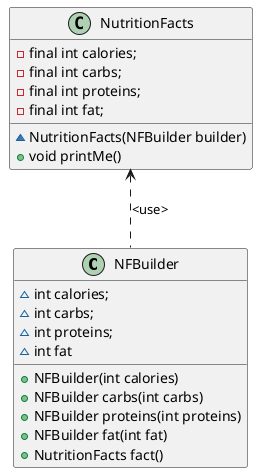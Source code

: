 @startuml
'https://plantuml.com/class-diagram

class NFBuilder {
~ int calories;
~ int carbs;
~ int proteins;
~ int fat

+ NFBuilder(int calories)
+ NFBuilder carbs(int carbs)
+ NFBuilder proteins(int proteins)
+ NFBuilder fat(int fat)
+ NutritionFacts fact()
}

class NutritionFacts {
- final int calories;
- final int carbs;
- final int proteins;
- final int fat;

~ NutritionFacts(NFBuilder builder)
+ void printMe()
}

NutritionFacts <.. NFBuilder: <use>




@enduml